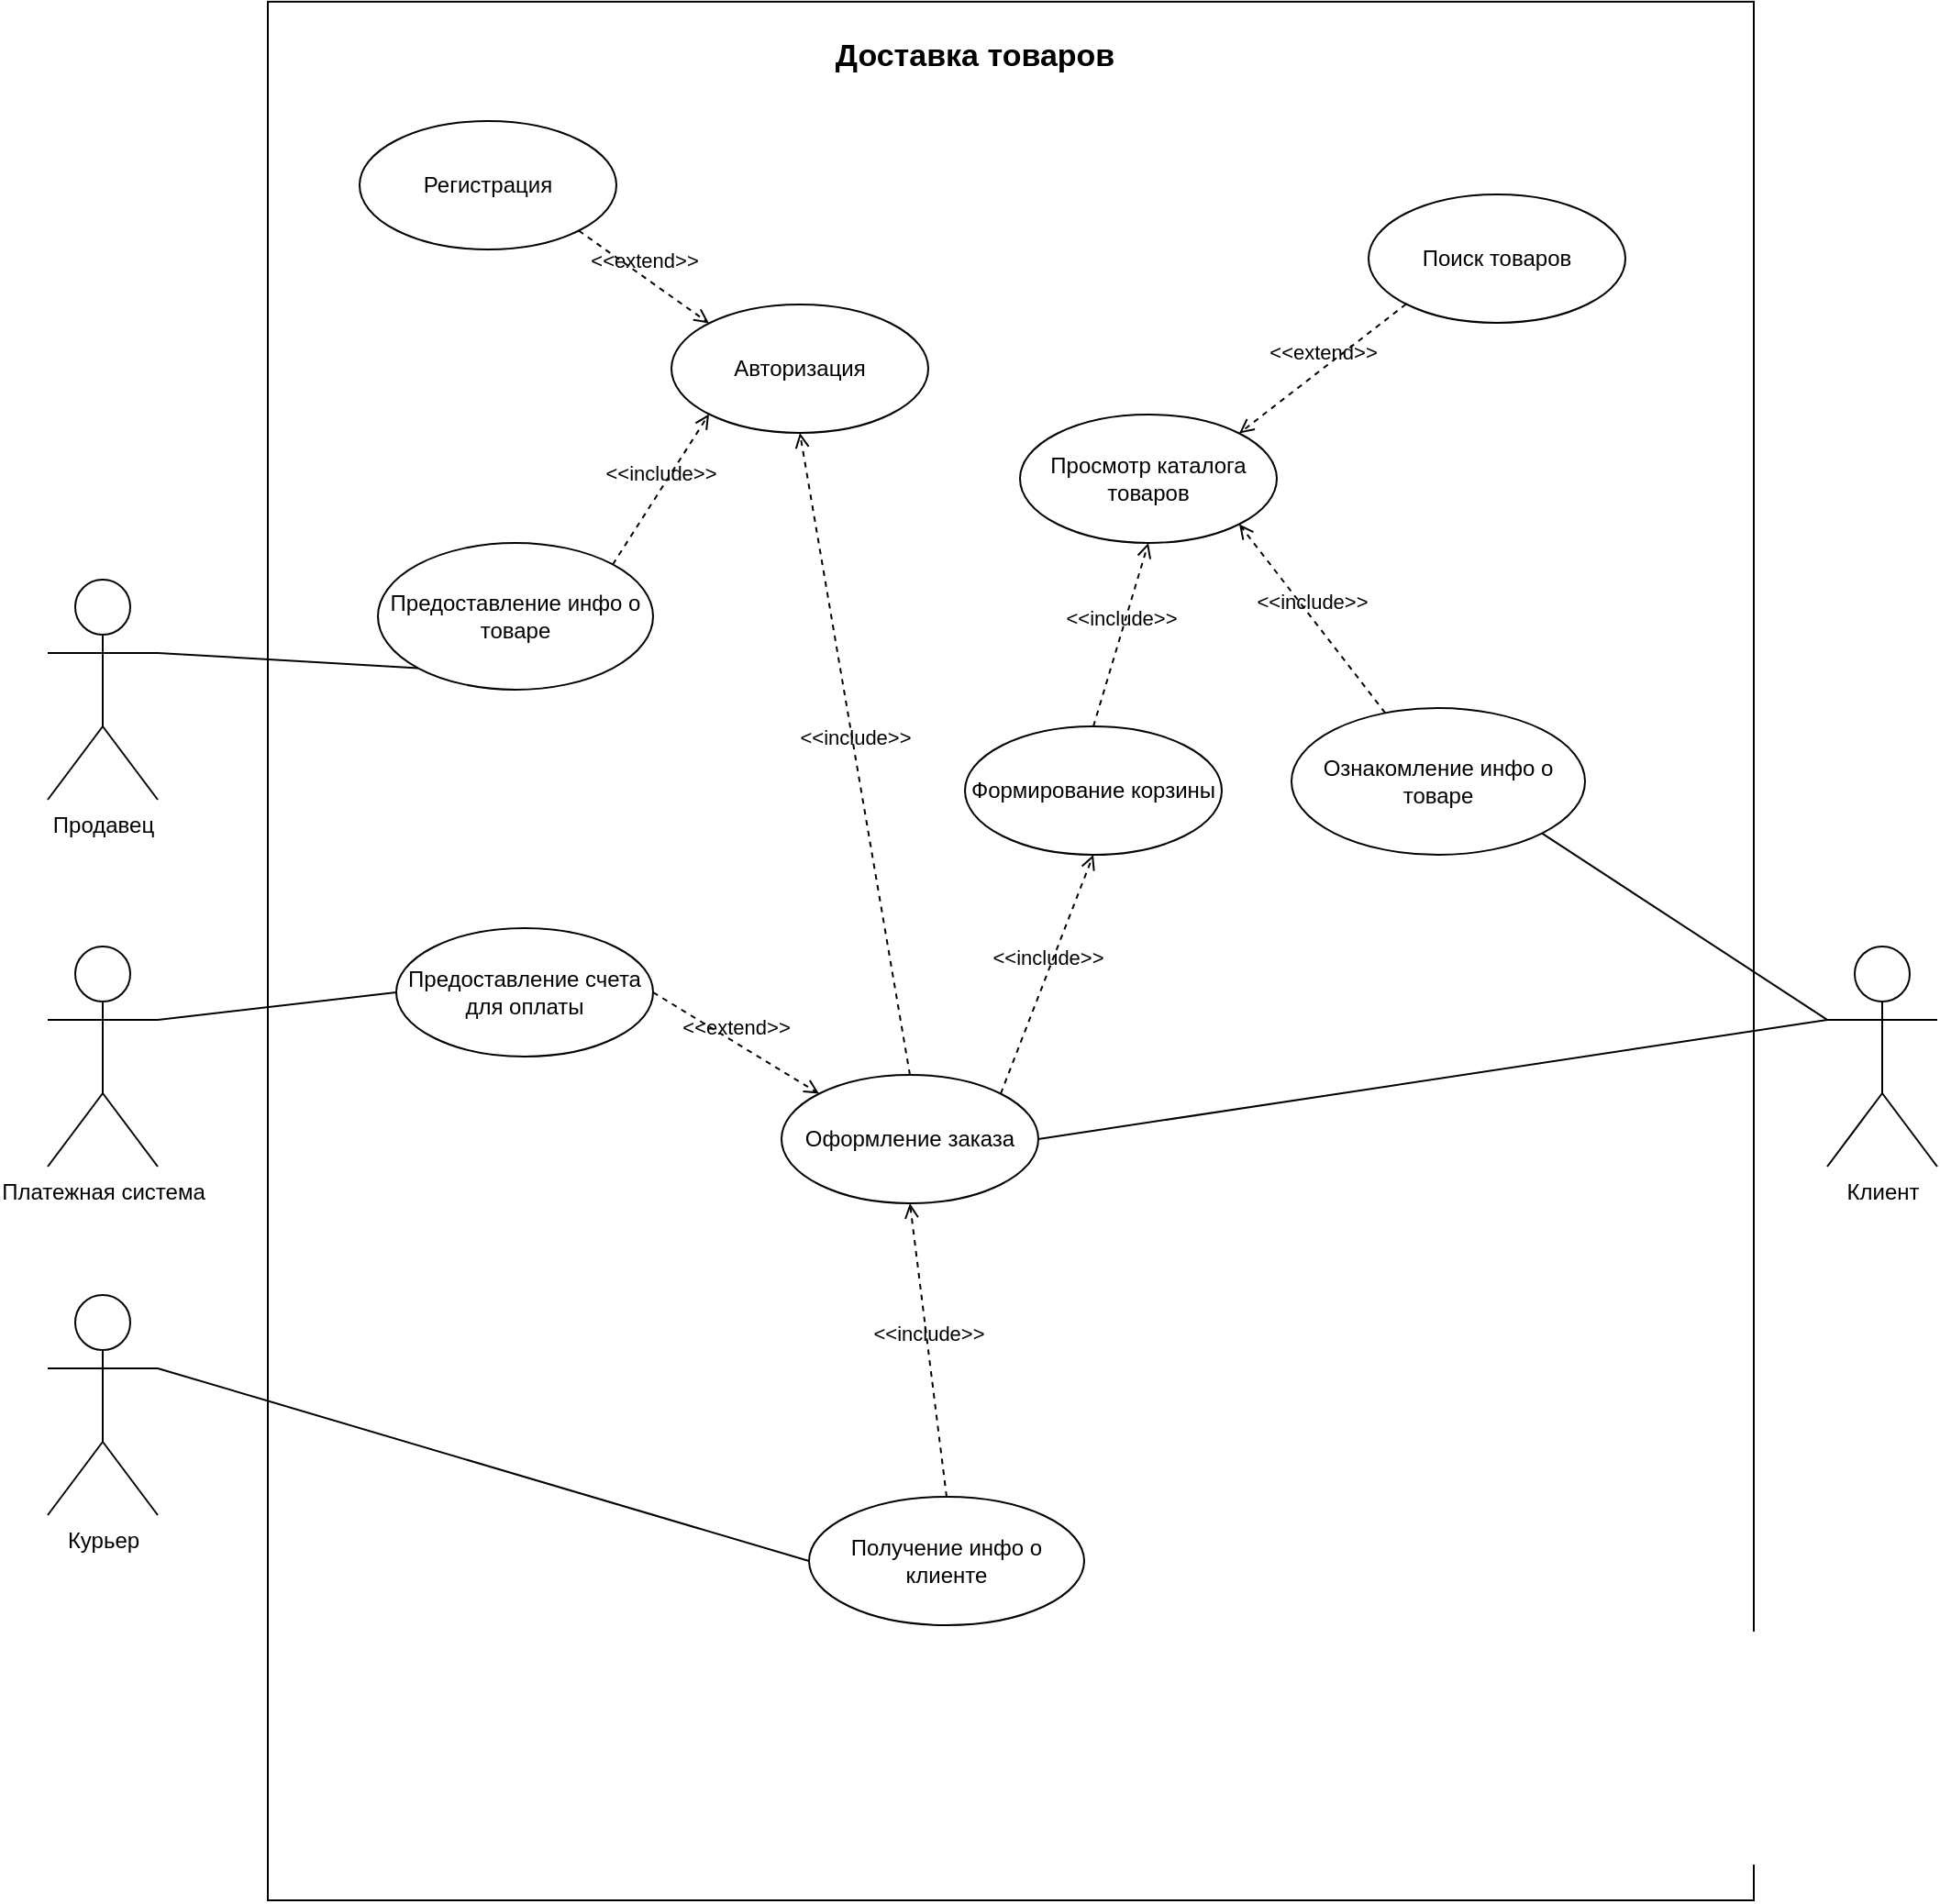 <mxfile version="24.0.4" type="device">
  <diagram name="Страница — 1" id="hEB0Bm6Xl2lmmI9Gh6Uw">
    <mxGraphModel dx="2345" dy="1909" grid="1" gridSize="10" guides="1" tooltips="1" connect="1" arrows="1" fold="1" page="1" pageScale="1" pageWidth="827" pageHeight="1169" math="0" shadow="0">
      <root>
        <mxCell id="0" />
        <mxCell id="1" parent="0" />
        <mxCell id="nSKdCkUzyRMTzLm8qKCn-32" value="" style="rounded=0;whiteSpace=wrap;html=1;" parent="1" vertex="1">
          <mxGeometry x="50" y="-55.07" width="810" height="1035.07" as="geometry" />
        </mxCell>
        <mxCell id="nSKdCkUzyRMTzLm8qKCn-1" value="Клиент" style="shape=umlActor;verticalLabelPosition=bottom;verticalAlign=top;html=1;outlineConnect=0;" parent="1" vertex="1">
          <mxGeometry x="900" y="460" width="60" height="120" as="geometry" />
        </mxCell>
        <mxCell id="nSKdCkUzyRMTzLm8qKCn-2" value="Ознакомление инфо о товаре" style="ellipse;whiteSpace=wrap;html=1;" parent="1" vertex="1">
          <mxGeometry x="608" y="330" width="160" height="80" as="geometry" />
        </mxCell>
        <mxCell id="nSKdCkUzyRMTzLm8qKCn-19" style="rounded=0;orthogonalLoop=1;jettySize=auto;html=1;exitX=1;exitY=0.5;exitDx=0;exitDy=0;endArrow=none;endFill=0;entryX=0;entryY=0.333;entryDx=0;entryDy=0;entryPerimeter=0;" parent="1" source="nSKdCkUzyRMTzLm8qKCn-4" target="nSKdCkUzyRMTzLm8qKCn-1" edge="1">
          <mxGeometry relative="1" as="geometry">
            <mxPoint x="910" y="560" as="targetPoint" />
          </mxGeometry>
        </mxCell>
        <mxCell id="nSKdCkUzyRMTzLm8qKCn-4" value="Оформление заказа" style="ellipse;whiteSpace=wrap;html=1;" parent="1" vertex="1">
          <mxGeometry x="330" y="530" width="140" height="70" as="geometry" />
        </mxCell>
        <mxCell id="nSKdCkUzyRMTzLm8qKCn-6" value="Продавец" style="shape=umlActor;verticalLabelPosition=bottom;verticalAlign=top;html=1;outlineConnect=0;" parent="1" vertex="1">
          <mxGeometry x="-70" y="260" width="60" height="120" as="geometry" />
        </mxCell>
        <mxCell id="nSKdCkUzyRMTzLm8qKCn-7" value="Платежная система" style="shape=umlActor;verticalLabelPosition=bottom;verticalAlign=top;html=1;outlineConnect=0;" parent="1" vertex="1">
          <mxGeometry x="-70" y="460" width="60" height="120" as="geometry" />
        </mxCell>
        <mxCell id="nSKdCkUzyRMTzLm8qKCn-8" value="Предоставление инфо о товаре" style="ellipse;whiteSpace=wrap;html=1;" parent="1" vertex="1">
          <mxGeometry x="110" y="240" width="150" height="80" as="geometry" />
        </mxCell>
        <mxCell id="nSKdCkUzyRMTzLm8qKCn-10" value="Предоставление счета для оплаты" style="ellipse;whiteSpace=wrap;html=1;" parent="1" vertex="1">
          <mxGeometry x="120" y="450" width="140" height="70" as="geometry" />
        </mxCell>
        <mxCell id="nSKdCkUzyRMTzLm8qKCn-11" value="Получение инфо о клиенте" style="ellipse;whiteSpace=wrap;html=1;" parent="1" vertex="1">
          <mxGeometry x="345" y="760" width="150" height="70" as="geometry" />
        </mxCell>
        <mxCell id="nSKdCkUzyRMTzLm8qKCn-12" value="Курьер" style="shape=umlActor;verticalLabelPosition=bottom;verticalAlign=top;html=1;outlineConnect=0;" parent="1" vertex="1">
          <mxGeometry x="-70" y="650" width="60" height="120" as="geometry" />
        </mxCell>
        <mxCell id="nSKdCkUzyRMTzLm8qKCn-23" style="rounded=0;orthogonalLoop=1;jettySize=auto;html=1;exitX=1;exitY=1;exitDx=0;exitDy=0;entryX=0;entryY=0.333;entryDx=0;entryDy=0;entryPerimeter=0;endArrow=none;endFill=0;" parent="1" source="nSKdCkUzyRMTzLm8qKCn-2" target="nSKdCkUzyRMTzLm8qKCn-1" edge="1">
          <mxGeometry relative="1" as="geometry" />
        </mxCell>
        <mxCell id="nSKdCkUzyRMTzLm8qKCn-26" style="rounded=0;orthogonalLoop=1;jettySize=auto;html=1;exitX=0;exitY=0.5;exitDx=0;exitDy=0;entryX=1;entryY=0.333;entryDx=0;entryDy=0;entryPerimeter=0;endArrow=none;endFill=0;" parent="1" source="nSKdCkUzyRMTzLm8qKCn-11" target="nSKdCkUzyRMTzLm8qKCn-12" edge="1">
          <mxGeometry relative="1" as="geometry" />
        </mxCell>
        <mxCell id="nSKdCkUzyRMTzLm8qKCn-28" style="rounded=0;orthogonalLoop=1;jettySize=auto;html=1;exitX=0;exitY=1;exitDx=0;exitDy=0;entryX=1;entryY=0.333;entryDx=0;entryDy=0;entryPerimeter=0;endArrow=none;endFill=0;" parent="1" source="nSKdCkUzyRMTzLm8qKCn-8" target="nSKdCkUzyRMTzLm8qKCn-6" edge="1">
          <mxGeometry relative="1" as="geometry" />
        </mxCell>
        <mxCell id="nSKdCkUzyRMTzLm8qKCn-29" style="rounded=0;orthogonalLoop=1;jettySize=auto;html=1;exitX=0;exitY=0.5;exitDx=0;exitDy=0;entryX=1;entryY=0.333;entryDx=0;entryDy=0;entryPerimeter=0;endArrow=none;endFill=0;" parent="1" source="nSKdCkUzyRMTzLm8qKCn-10" target="nSKdCkUzyRMTzLm8qKCn-7" edge="1">
          <mxGeometry relative="1" as="geometry" />
        </mxCell>
        <mxCell id="nSKdCkUzyRMTzLm8qKCn-33" value="&lt;font size=&quot;1&quot; style=&quot;&quot;&gt;&lt;b style=&quot;font-size: 17px;&quot;&gt;Доставка товаров&lt;/b&gt;&lt;/font&gt;" style="text;html=1;align=center;verticalAlign=middle;resizable=0;points=[];autosize=1;strokeColor=none;fillColor=none;" parent="1" vertex="1">
          <mxGeometry x="345" y="-40" width="180" height="30" as="geometry" />
        </mxCell>
        <mxCell id="7MHb7sq_zLadh4woatQi-1" value="Просмотр каталога товаров" style="ellipse;whiteSpace=wrap;html=1;" parent="1" vertex="1">
          <mxGeometry x="460" y="170" width="140" height="70" as="geometry" />
        </mxCell>
        <mxCell id="7MHb7sq_zLadh4woatQi-2" value="&amp;lt;&amp;lt;include&amp;gt;&amp;gt;" style="html=1;verticalAlign=bottom;labelBackgroundColor=none;endArrow=open;endFill=0;dashed=1;rounded=0;entryX=1;entryY=1;entryDx=0;entryDy=0;" parent="1" source="nSKdCkUzyRMTzLm8qKCn-2" target="7MHb7sq_zLadh4woatQi-1" edge="1">
          <mxGeometry width="160" relative="1" as="geometry">
            <mxPoint x="240" y="460" as="sourcePoint" />
            <mxPoint x="460" y="210" as="targetPoint" />
          </mxGeometry>
        </mxCell>
        <mxCell id="7MHb7sq_zLadh4woatQi-4" value="Поиск товаров" style="ellipse;whiteSpace=wrap;html=1;" parent="1" vertex="1">
          <mxGeometry x="650" y="50" width="140" height="70" as="geometry" />
        </mxCell>
        <mxCell id="7MHb7sq_zLadh4woatQi-6" value="&amp;lt;&amp;lt;extend&amp;gt;&amp;gt;" style="html=1;verticalAlign=bottom;labelBackgroundColor=none;endArrow=open;endFill=0;dashed=1;rounded=0;exitX=0;exitY=1;exitDx=0;exitDy=0;entryX=1;entryY=0;entryDx=0;entryDy=0;" parent="1" source="7MHb7sq_zLadh4woatQi-4" target="7MHb7sq_zLadh4woatQi-1" edge="1">
          <mxGeometry width="160" relative="1" as="geometry">
            <mxPoint x="240" y="320" as="sourcePoint" />
            <mxPoint x="400" y="320" as="targetPoint" />
          </mxGeometry>
        </mxCell>
        <mxCell id="7MHb7sq_zLadh4woatQi-7" value="Формирование корзины" style="ellipse;whiteSpace=wrap;html=1;" parent="1" vertex="1">
          <mxGeometry x="430" y="340" width="140" height="70" as="geometry" />
        </mxCell>
        <mxCell id="7MHb7sq_zLadh4woatQi-10" value="&amp;lt;&amp;lt;include&amp;gt;&amp;gt;" style="html=1;verticalAlign=bottom;labelBackgroundColor=none;endArrow=open;endFill=0;dashed=1;rounded=0;exitX=1;exitY=0;exitDx=0;exitDy=0;entryX=0.5;entryY=1;entryDx=0;entryDy=0;" parent="1" source="nSKdCkUzyRMTzLm8qKCn-4" target="7MHb7sq_zLadh4woatQi-7" edge="1">
          <mxGeometry width="160" relative="1" as="geometry">
            <mxPoint x="60" y="450" as="sourcePoint" />
            <mxPoint x="220" y="450" as="targetPoint" />
          </mxGeometry>
        </mxCell>
        <mxCell id="7MHb7sq_zLadh4woatQi-11" value="&amp;lt;&amp;lt;include&amp;gt;&amp;gt;" style="html=1;verticalAlign=bottom;labelBackgroundColor=none;endArrow=open;endFill=0;dashed=1;rounded=0;exitX=0.5;exitY=0;exitDx=0;exitDy=0;entryX=0.5;entryY=1;entryDx=0;entryDy=0;" parent="1" source="7MHb7sq_zLadh4woatQi-7" target="7MHb7sq_zLadh4woatQi-1" edge="1">
          <mxGeometry width="160" relative="1" as="geometry">
            <mxPoint x="180" y="410" as="sourcePoint" />
            <mxPoint x="340" y="410" as="targetPoint" />
          </mxGeometry>
        </mxCell>
        <mxCell id="7MHb7sq_zLadh4woatQi-12" value="Авторизация" style="ellipse;whiteSpace=wrap;html=1;" parent="1" vertex="1">
          <mxGeometry x="270" y="110" width="140" height="70" as="geometry" />
        </mxCell>
        <mxCell id="7MHb7sq_zLadh4woatQi-16" value="&amp;lt;&amp;lt;include&amp;gt;&amp;gt;" style="html=1;verticalAlign=bottom;labelBackgroundColor=none;endArrow=open;endFill=0;dashed=1;rounded=0;exitX=0.5;exitY=0;exitDx=0;exitDy=0;entryX=0.5;entryY=1;entryDx=0;entryDy=0;" parent="1" source="nSKdCkUzyRMTzLm8qKCn-4" target="7MHb7sq_zLadh4woatQi-12" edge="1">
          <mxGeometry width="160" relative="1" as="geometry">
            <mxPoint x="340" y="390" as="sourcePoint" />
            <mxPoint x="500" y="390" as="targetPoint" />
          </mxGeometry>
        </mxCell>
        <mxCell id="7MHb7sq_zLadh4woatQi-17" value="&amp;lt;&amp;lt;include&amp;gt;&amp;gt;" style="html=1;verticalAlign=bottom;labelBackgroundColor=none;endArrow=open;endFill=0;dashed=1;rounded=0;entryX=0;entryY=1;entryDx=0;entryDy=0;exitX=1;exitY=0;exitDx=0;exitDy=0;" parent="1" source="nSKdCkUzyRMTzLm8qKCn-8" target="7MHb7sq_zLadh4woatQi-12" edge="1">
          <mxGeometry width="160" relative="1" as="geometry">
            <mxPoint x="230" y="250" as="sourcePoint" />
            <mxPoint x="500" y="390" as="targetPoint" />
          </mxGeometry>
        </mxCell>
        <mxCell id="7MHb7sq_zLadh4woatQi-18" value="Регистрация" style="ellipse;whiteSpace=wrap;html=1;" parent="1" vertex="1">
          <mxGeometry x="100" y="10" width="140" height="70" as="geometry" />
        </mxCell>
        <mxCell id="7MHb7sq_zLadh4woatQi-19" value="&amp;lt;&amp;lt;extend&amp;gt;&amp;gt;" style="html=1;verticalAlign=bottom;labelBackgroundColor=none;endArrow=open;endFill=0;dashed=1;rounded=0;entryX=0;entryY=0;entryDx=0;entryDy=0;exitX=1;exitY=1;exitDx=0;exitDy=0;" parent="1" source="7MHb7sq_zLadh4woatQi-18" target="7MHb7sq_zLadh4woatQi-12" edge="1">
          <mxGeometry width="160" relative="1" as="geometry">
            <mxPoint x="170" y="80" as="sourcePoint" />
            <mxPoint x="530" y="350" as="targetPoint" />
          </mxGeometry>
        </mxCell>
        <mxCell id="7MHb7sq_zLadh4woatQi-22" value="&amp;lt;&amp;lt;extend&amp;gt;&amp;gt;" style="html=1;verticalAlign=bottom;labelBackgroundColor=none;endArrow=open;endFill=0;dashed=1;rounded=0;exitX=1;exitY=0.5;exitDx=0;exitDy=0;entryX=0;entryY=0;entryDx=0;entryDy=0;" parent="1" source="nSKdCkUzyRMTzLm8qKCn-10" target="nSKdCkUzyRMTzLm8qKCn-4" edge="1">
          <mxGeometry width="160" relative="1" as="geometry">
            <mxPoint x="287.919" y="419.536" as="sourcePoint" />
            <mxPoint x="440" y="550" as="targetPoint" />
          </mxGeometry>
        </mxCell>
        <mxCell id="7MHb7sq_zLadh4woatQi-24" value="&amp;lt;&amp;lt;include&amp;gt;&amp;gt;" style="html=1;verticalAlign=bottom;labelBackgroundColor=none;endArrow=open;endFill=0;dashed=1;rounded=0;exitX=0.5;exitY=0;exitDx=0;exitDy=0;entryX=0.5;entryY=1;entryDx=0;entryDy=0;" parent="1" source="nSKdCkUzyRMTzLm8qKCn-11" target="nSKdCkUzyRMTzLm8qKCn-4" edge="1">
          <mxGeometry width="160" relative="1" as="geometry">
            <mxPoint x="280" y="550" as="sourcePoint" />
            <mxPoint x="440" y="550" as="targetPoint" />
          </mxGeometry>
        </mxCell>
      </root>
    </mxGraphModel>
  </diagram>
</mxfile>
